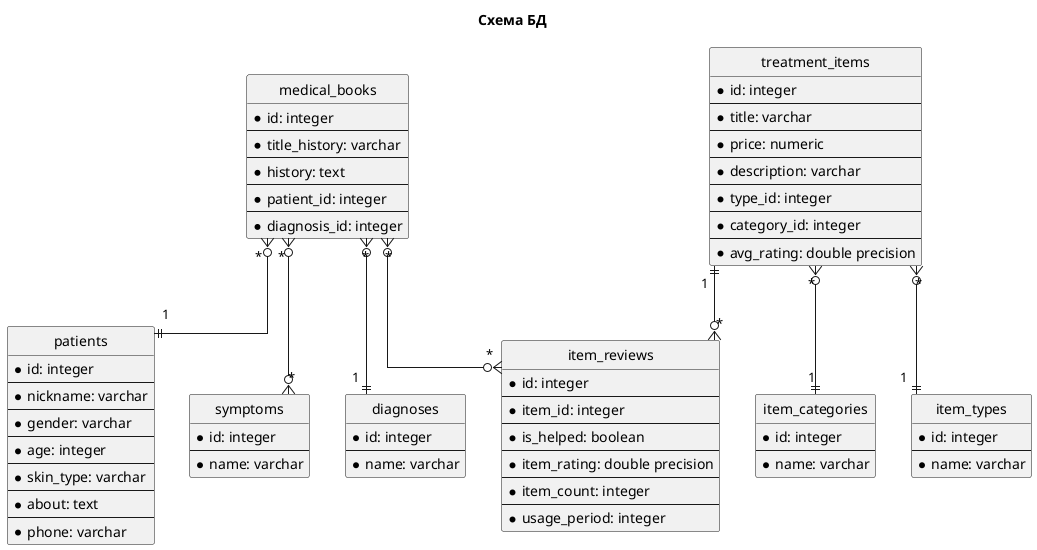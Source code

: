 @startuml

title Схема БД

hide circle
skinparam linetype ortho

entity patients {
  * id: integer
  --
  * nickname: varchar
  --
  * gender: varchar
  --
  * age: integer
  --
  * skin_type: varchar
  --
  * about: text
  --
  * phone: varchar
}

entity symptoms {
  * id: integer
  --
  * name: varchar
}

entity diagnoses {
  * id: integer
  --
  * name: varchar
}

entity item_categories {
  * id: integer
  --
  * name: varchar
}

entity item_types {
  * id: integer
  --
  * name: varchar
}

entity treatment_items {
  * id: integer
  --
  * title: varchar
  --
  * price: numeric
  --
  * description: varchar
  --
  * type_id: integer
  --
  * category_id: integer
  --
  * avg_rating: double precision
}

entity item_reviews {
  * id: integer
  --
  * item_id: integer
  --
  * is_helped: boolean
  --
  * item_rating: double precision
  --
  * item_count: integer
  --
  * usage_period: integer
}

entity medical_books {
  * id: integer
  --
  * title_history: varchar
  --
  * history: text
  --
  * patient_id: integer
  --
  * diagnosis_id: integer
}

medical_books "*" }o--|| "1" patients
medical_books "*" }o--|| "1" diagnoses
medical_books "*" }o--o{ "*" item_reviews
medical_books "*" }o--o{ "*" symptoms
treatment_items "*" }o--|| "1" item_categories
treatment_items "*" }o--|| "1" item_types
treatment_items "1" ||--o{ "*" item_reviews

@enduml
